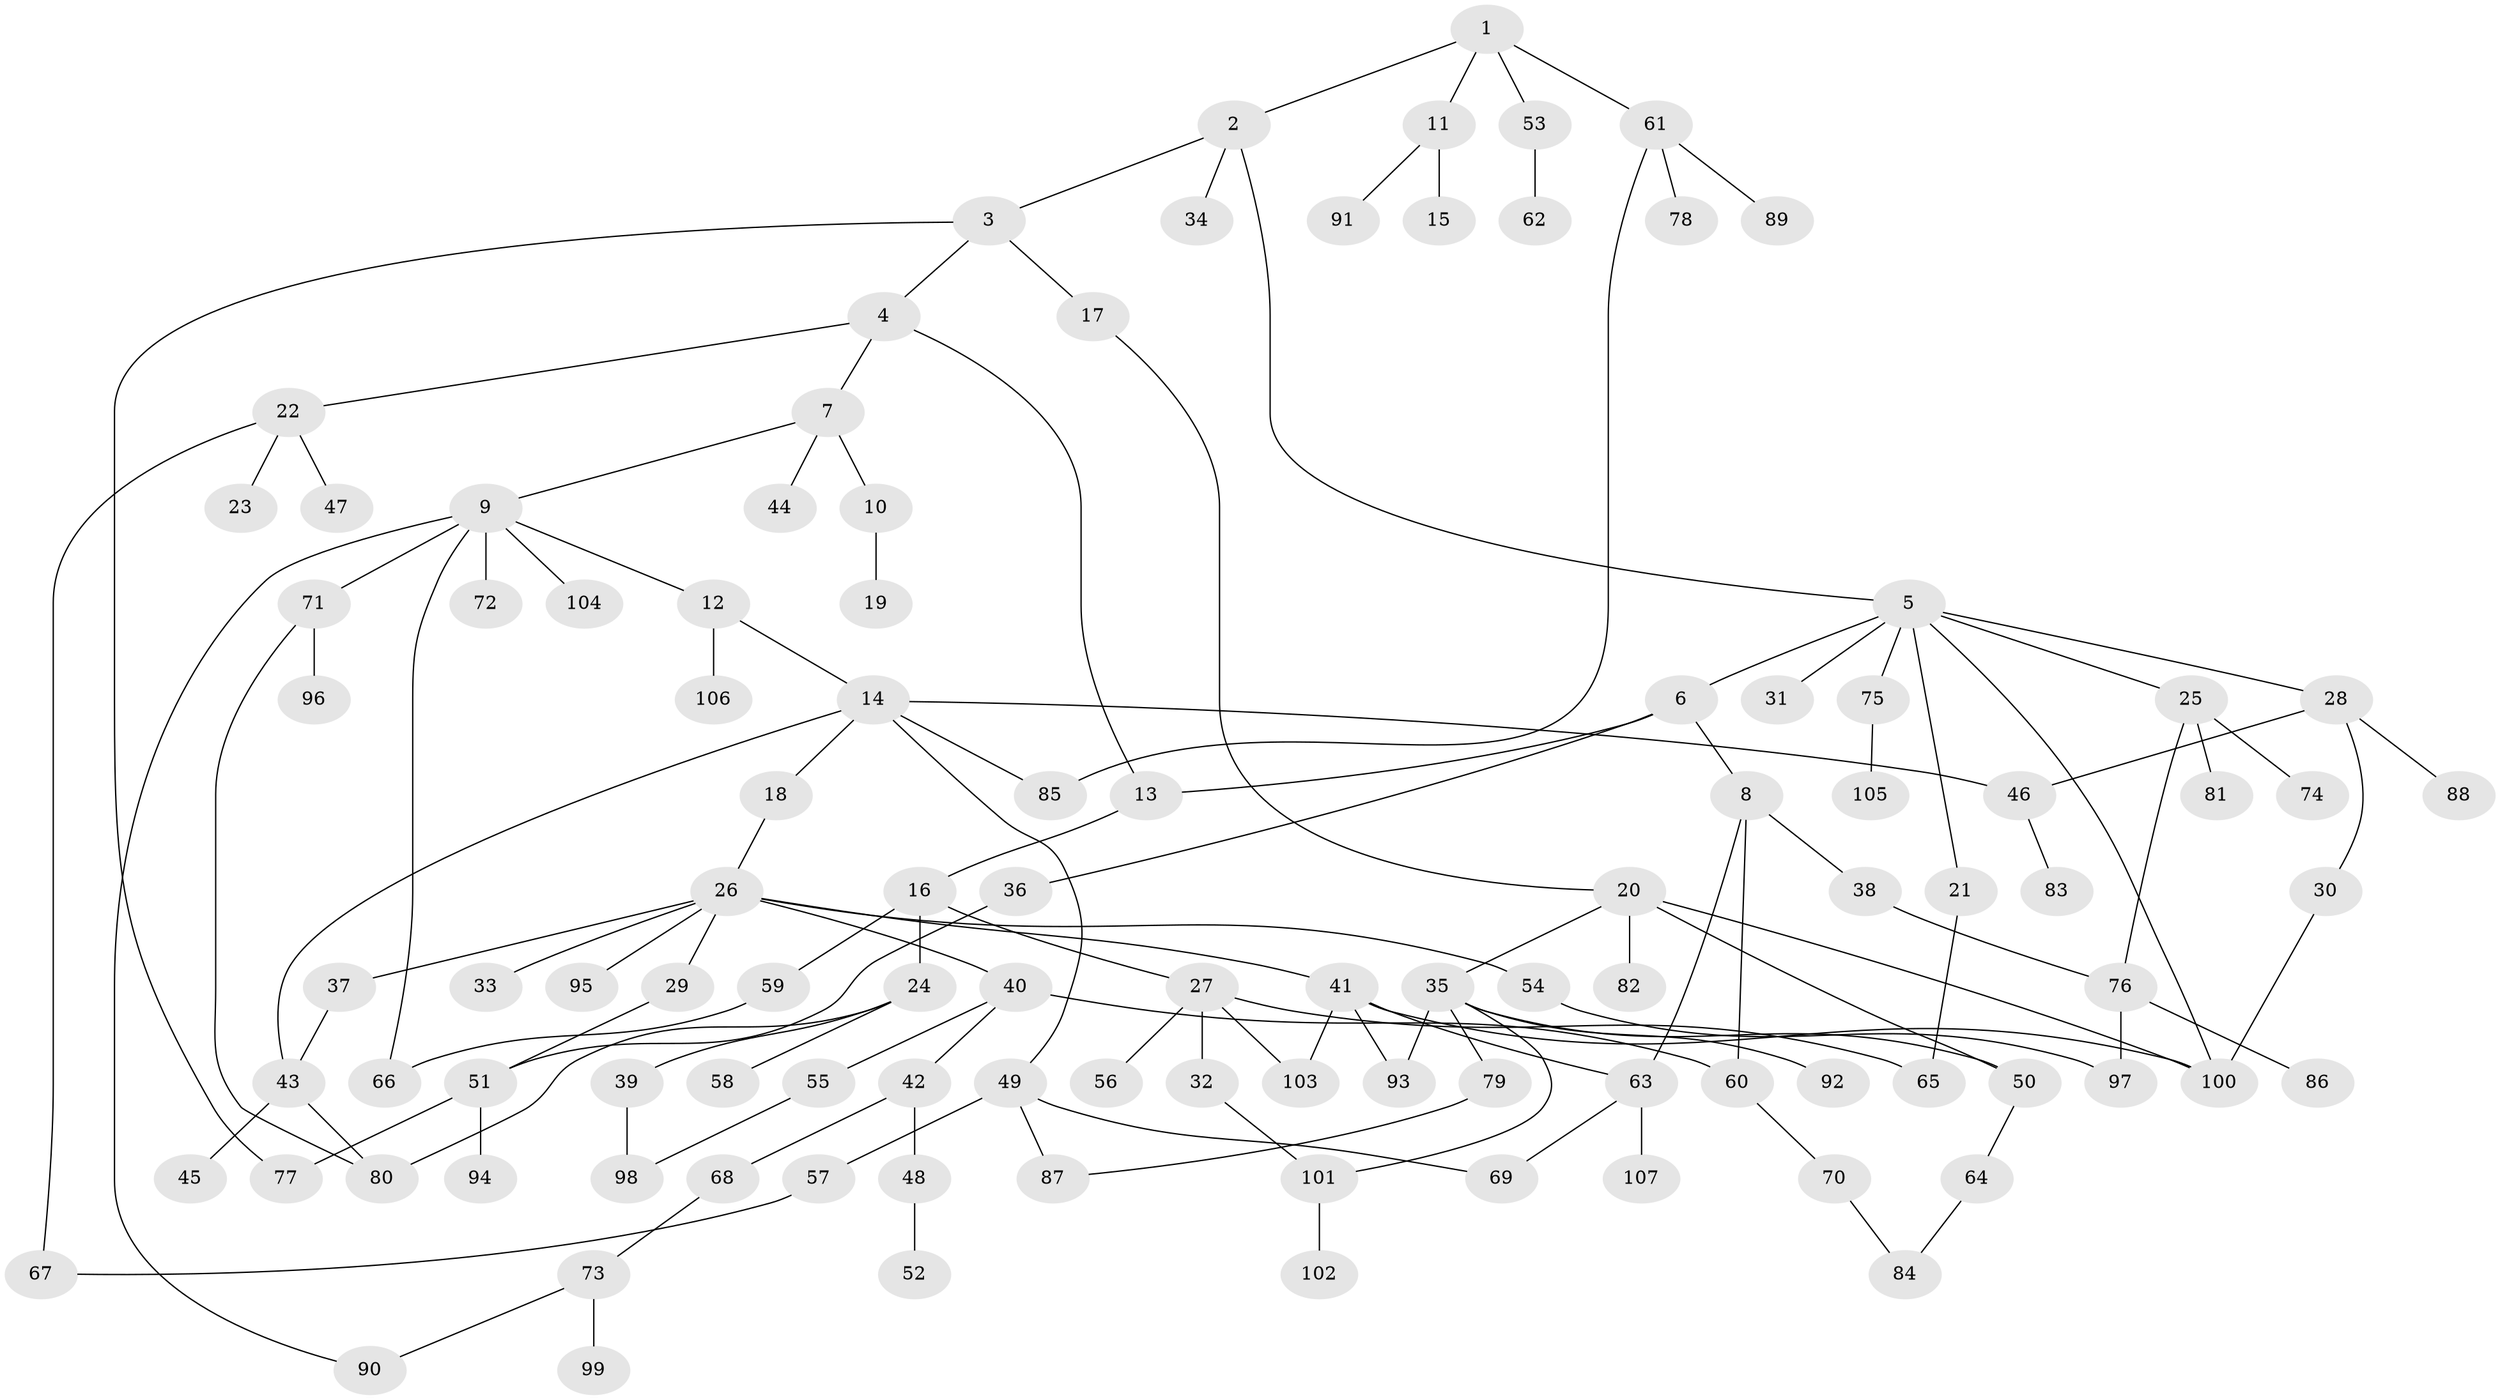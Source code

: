 // coarse degree distribution, {4: 0.18518518518518517, 5: 0.037037037037037035, 7: 0.037037037037037035, 3: 0.2222222222222222, 1: 0.1111111111111111, 6: 0.037037037037037035, 2: 0.37037037037037035}
// Generated by graph-tools (version 1.1) at 2025/36/03/04/25 23:36:12]
// undirected, 107 vertices, 133 edges
graph export_dot {
  node [color=gray90,style=filled];
  1;
  2;
  3;
  4;
  5;
  6;
  7;
  8;
  9;
  10;
  11;
  12;
  13;
  14;
  15;
  16;
  17;
  18;
  19;
  20;
  21;
  22;
  23;
  24;
  25;
  26;
  27;
  28;
  29;
  30;
  31;
  32;
  33;
  34;
  35;
  36;
  37;
  38;
  39;
  40;
  41;
  42;
  43;
  44;
  45;
  46;
  47;
  48;
  49;
  50;
  51;
  52;
  53;
  54;
  55;
  56;
  57;
  58;
  59;
  60;
  61;
  62;
  63;
  64;
  65;
  66;
  67;
  68;
  69;
  70;
  71;
  72;
  73;
  74;
  75;
  76;
  77;
  78;
  79;
  80;
  81;
  82;
  83;
  84;
  85;
  86;
  87;
  88;
  89;
  90;
  91;
  92;
  93;
  94;
  95;
  96;
  97;
  98;
  99;
  100;
  101;
  102;
  103;
  104;
  105;
  106;
  107;
  1 -- 2;
  1 -- 11;
  1 -- 53;
  1 -- 61;
  2 -- 3;
  2 -- 5;
  2 -- 34;
  3 -- 4;
  3 -- 17;
  3 -- 77;
  4 -- 7;
  4 -- 13;
  4 -- 22;
  5 -- 6;
  5 -- 21;
  5 -- 25;
  5 -- 28;
  5 -- 31;
  5 -- 75;
  5 -- 100;
  6 -- 8;
  6 -- 36;
  6 -- 13;
  7 -- 9;
  7 -- 10;
  7 -- 44;
  8 -- 38;
  8 -- 60;
  8 -- 63;
  9 -- 12;
  9 -- 71;
  9 -- 72;
  9 -- 90;
  9 -- 104;
  9 -- 66;
  10 -- 19;
  11 -- 15;
  11 -- 91;
  12 -- 14;
  12 -- 106;
  13 -- 16;
  14 -- 18;
  14 -- 46;
  14 -- 49;
  14 -- 43;
  14 -- 85;
  16 -- 24;
  16 -- 27;
  16 -- 59;
  17 -- 20;
  18 -- 26;
  20 -- 35;
  20 -- 50;
  20 -- 82;
  20 -- 100;
  21 -- 65;
  22 -- 23;
  22 -- 47;
  22 -- 67;
  24 -- 39;
  24 -- 58;
  24 -- 80;
  25 -- 74;
  25 -- 81;
  25 -- 76;
  26 -- 29;
  26 -- 33;
  26 -- 37;
  26 -- 40;
  26 -- 41;
  26 -- 54;
  26 -- 95;
  27 -- 32;
  27 -- 56;
  27 -- 65;
  27 -- 103;
  28 -- 30;
  28 -- 88;
  28 -- 46;
  29 -- 51;
  30 -- 100;
  32 -- 101;
  35 -- 79;
  35 -- 92;
  35 -- 101;
  35 -- 50;
  35 -- 93;
  36 -- 51;
  37 -- 43;
  38 -- 76;
  39 -- 98;
  40 -- 42;
  40 -- 55;
  40 -- 60;
  41 -- 63;
  41 -- 93;
  41 -- 103;
  41 -- 100;
  42 -- 48;
  42 -- 68;
  43 -- 45;
  43 -- 80;
  46 -- 83;
  48 -- 52;
  49 -- 57;
  49 -- 69;
  49 -- 87;
  50 -- 64;
  51 -- 77;
  51 -- 94;
  53 -- 62;
  54 -- 97;
  55 -- 98;
  57 -- 67;
  59 -- 66;
  60 -- 70;
  61 -- 78;
  61 -- 85;
  61 -- 89;
  63 -- 107;
  63 -- 69;
  64 -- 84;
  68 -- 73;
  70 -- 84;
  71 -- 80;
  71 -- 96;
  73 -- 99;
  73 -- 90;
  75 -- 105;
  76 -- 86;
  76 -- 97;
  79 -- 87;
  101 -- 102;
}
